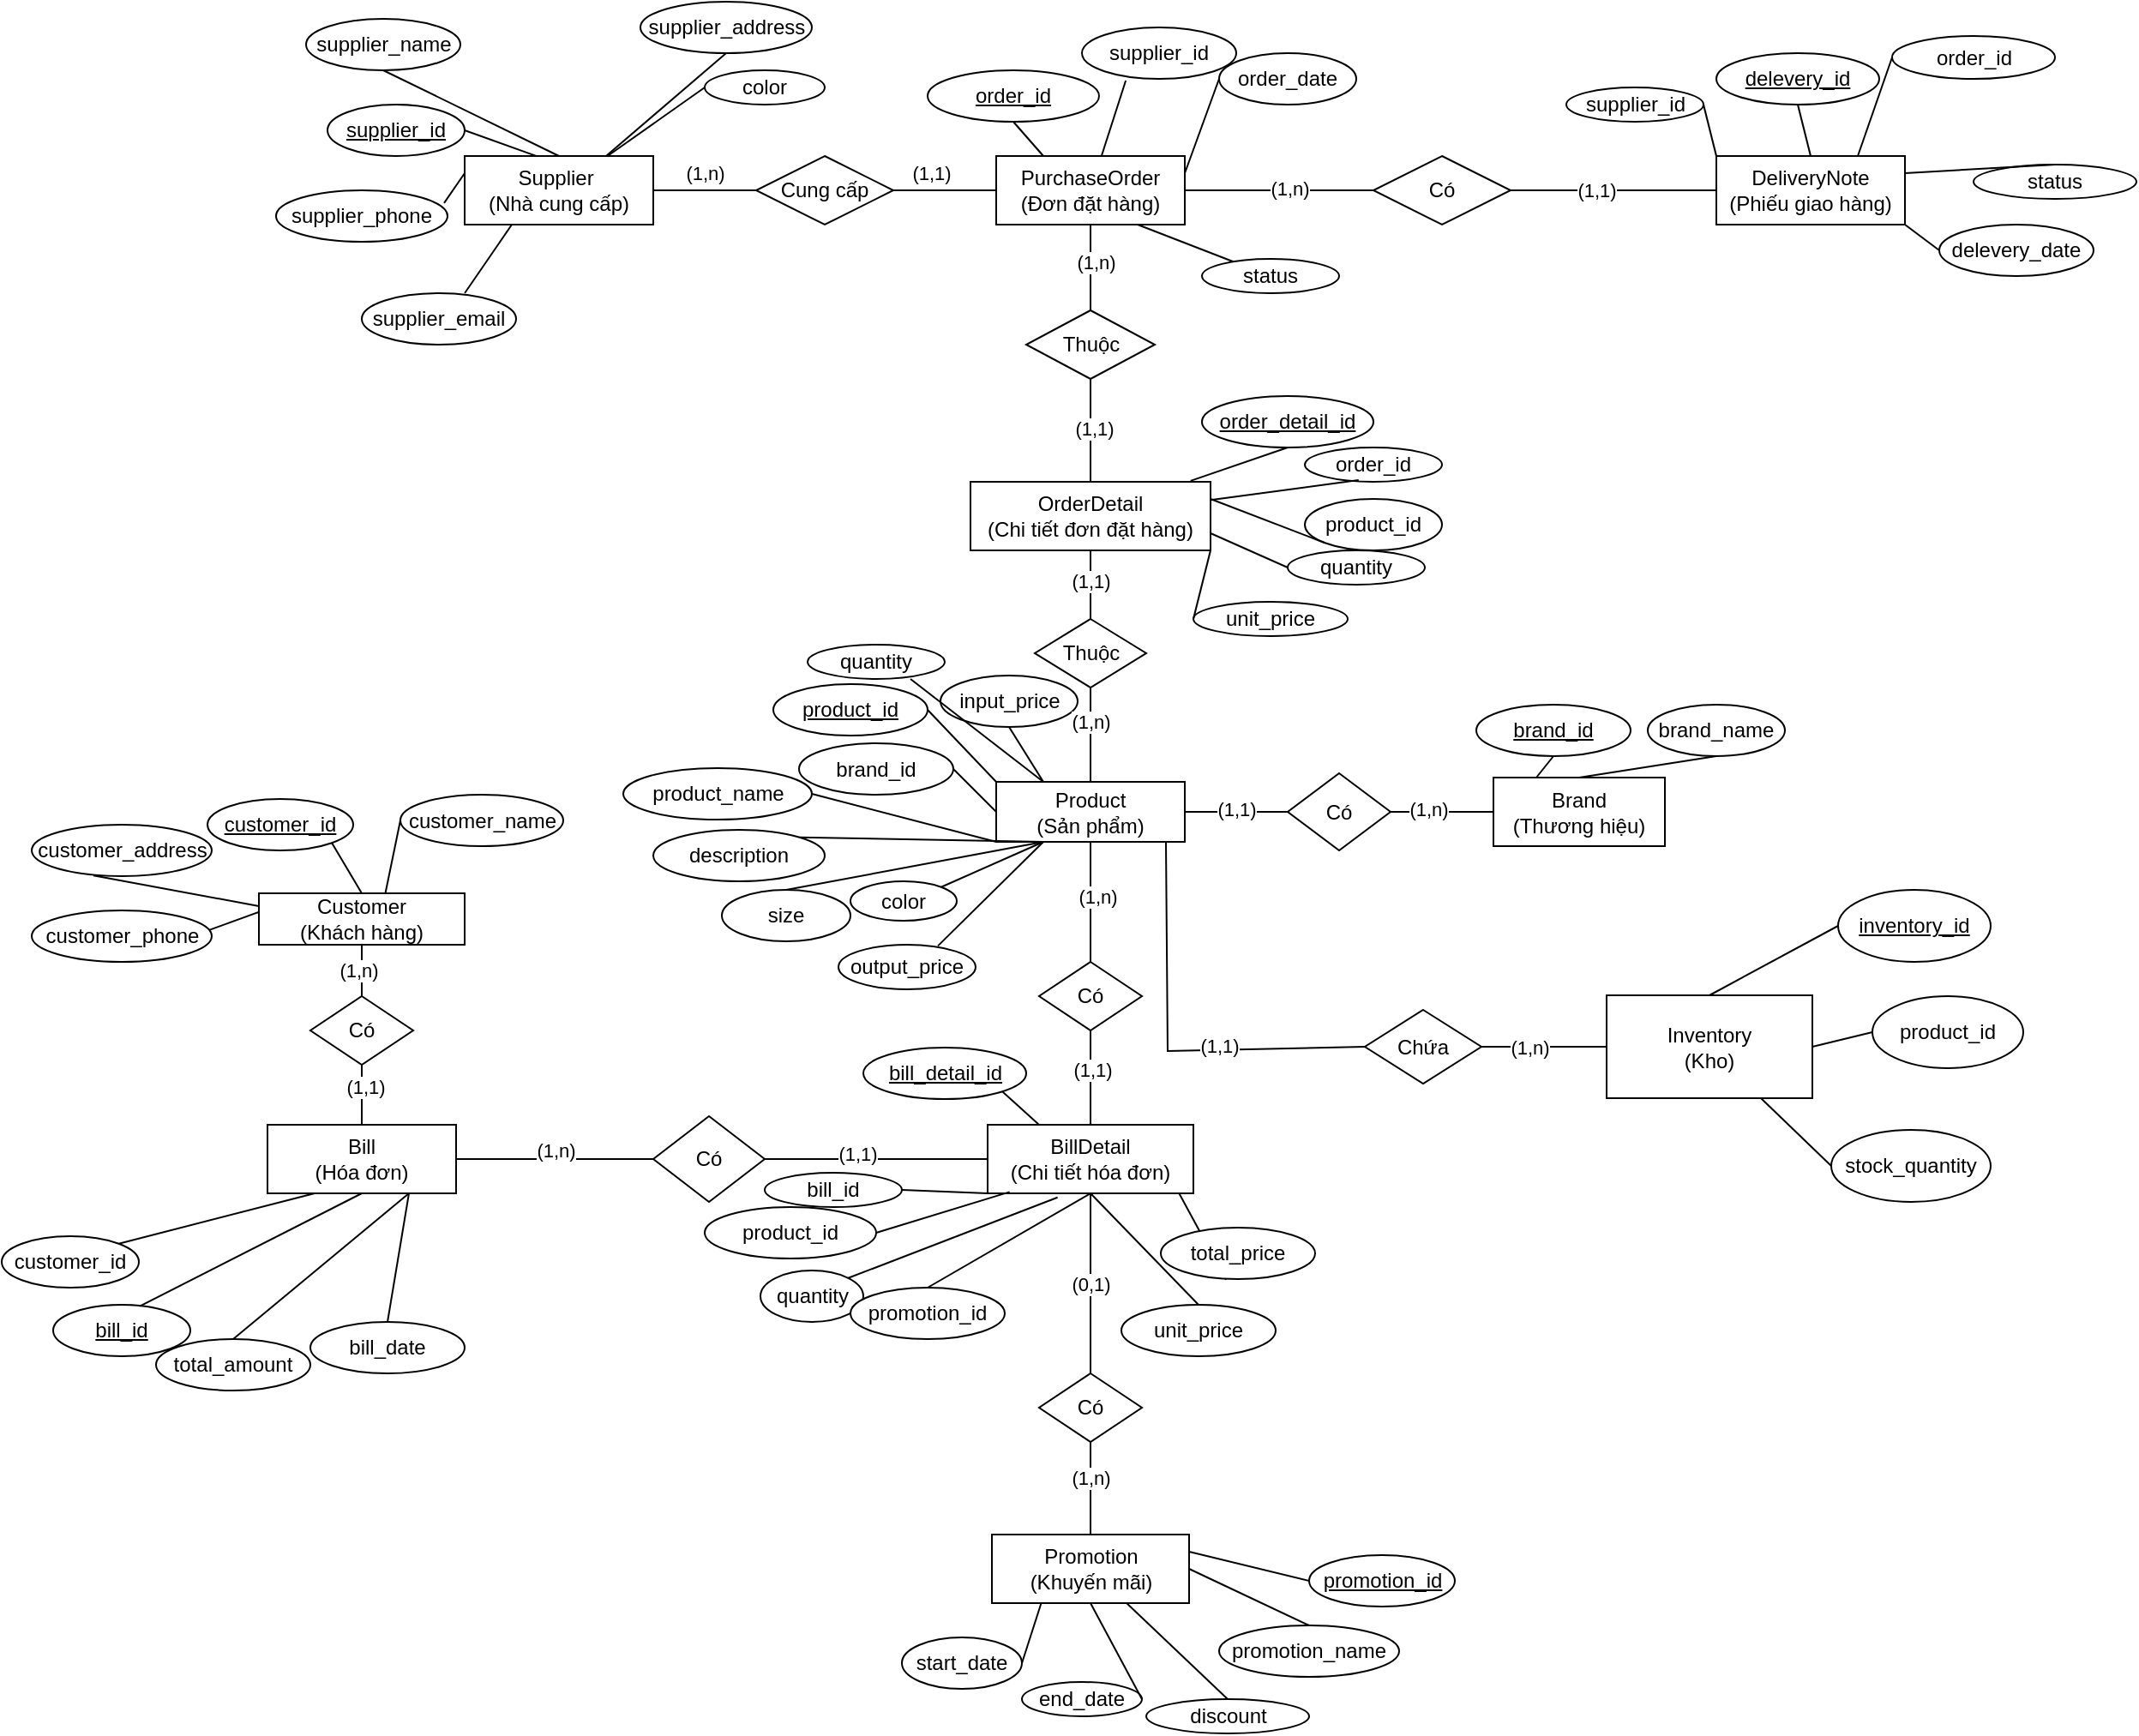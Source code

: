 <mxfile version="22.1.11" type="device">
  <diagram name="Trang-1" id="ZpgR856tK26xUgtNIysk">
    <mxGraphModel dx="-91" dy="1413" grid="0" gridSize="10" guides="1" tooltips="1" connect="1" arrows="1" fold="1" page="0" pageScale="1" pageWidth="3300" pageHeight="4681" math="0" shadow="0">
      <root>
        <mxCell id="0" />
        <mxCell id="1" parent="0" />
        <mxCell id="8zIh_uZjIX3sih27jP3o-1" value="Supplier&amp;nbsp;&lt;br&gt;(Nhà cung cấp)" style="rounded=0;whiteSpace=wrap;html=1;" parent="1" vertex="1">
          <mxGeometry x="2550" y="70" width="110" height="40" as="geometry" />
        </mxCell>
        <mxCell id="8zIh_uZjIX3sih27jP3o-2" value="&lt;u&gt;supplier_id&lt;/u&gt;" style="ellipse;whiteSpace=wrap;html=1;" parent="1" vertex="1">
          <mxGeometry x="2470" y="40" width="80" height="30" as="geometry" />
        </mxCell>
        <mxCell id="8zIh_uZjIX3sih27jP3o-3" value="&lt;u&gt;order_detail_id&lt;/u&gt;" style="ellipse;whiteSpace=wrap;html=1;" parent="1" vertex="1">
          <mxGeometry x="2980" y="210" width="100" height="30" as="geometry" />
        </mxCell>
        <mxCell id="8zIh_uZjIX3sih27jP3o-4" value="supplier_email" style="ellipse;whiteSpace=wrap;html=1;" parent="1" vertex="1">
          <mxGeometry x="2490" y="150" width="90" height="30" as="geometry" />
        </mxCell>
        <mxCell id="8zIh_uZjIX3sih27jP3o-5" value="supplier_phone" style="ellipse;whiteSpace=wrap;html=1;" parent="1" vertex="1">
          <mxGeometry x="2440" y="90" width="100" height="30" as="geometry" />
        </mxCell>
        <mxCell id="8zIh_uZjIX3sih27jP3o-6" value="supplier_address" style="ellipse;whiteSpace=wrap;html=1;" parent="1" vertex="1">
          <mxGeometry x="2652.5" y="-20" width="100" height="30" as="geometry" />
        </mxCell>
        <mxCell id="8zIh_uZjIX3sih27jP3o-7" value="supplier_name" style="ellipse;whiteSpace=wrap;html=1;" parent="1" vertex="1">
          <mxGeometry x="2457.5" y="-10" width="90" height="30" as="geometry" />
        </mxCell>
        <mxCell id="8zIh_uZjIX3sih27jP3o-8" value="" style="endArrow=none;html=1;rounded=0;exitX=0.5;exitY=1;exitDx=0;exitDy=0;entryX=0.75;entryY=0;entryDx=0;entryDy=0;" parent="1" source="8zIh_uZjIX3sih27jP3o-6" target="8zIh_uZjIX3sih27jP3o-1" edge="1">
          <mxGeometry width="50" height="50" relative="1" as="geometry">
            <mxPoint x="2630" y="190" as="sourcePoint" />
            <mxPoint x="2680" y="140" as="targetPoint" />
          </mxGeometry>
        </mxCell>
        <mxCell id="8zIh_uZjIX3sih27jP3o-9" value="" style="endArrow=none;html=1;rounded=0;exitX=0.5;exitY=1;exitDx=0;exitDy=0;entryX=0.5;entryY=0;entryDx=0;entryDy=0;" parent="1" source="8zIh_uZjIX3sih27jP3o-7" target="8zIh_uZjIX3sih27jP3o-1" edge="1">
          <mxGeometry width="50" height="50" relative="1" as="geometry">
            <mxPoint x="2730" y="80" as="sourcePoint" />
            <mxPoint x="2643" y="80" as="targetPoint" />
          </mxGeometry>
        </mxCell>
        <mxCell id="8zIh_uZjIX3sih27jP3o-10" value="" style="endArrow=none;html=1;rounded=0;exitX=0.98;exitY=0.247;exitDx=0;exitDy=0;entryX=0;entryY=0.25;entryDx=0;entryDy=0;exitPerimeter=0;" parent="1" source="8zIh_uZjIX3sih27jP3o-5" target="8zIh_uZjIX3sih27jP3o-1" edge="1">
          <mxGeometry width="50" height="50" relative="1" as="geometry">
            <mxPoint x="2620" y="40" as="sourcePoint" />
            <mxPoint x="2615" y="80" as="targetPoint" />
          </mxGeometry>
        </mxCell>
        <mxCell id="8zIh_uZjIX3sih27jP3o-11" value="" style="endArrow=none;html=1;rounded=0;exitX=0.667;exitY=0;exitDx=0;exitDy=0;entryX=0.25;entryY=1;entryDx=0;entryDy=0;exitPerimeter=0;" parent="1" source="8zIh_uZjIX3sih27jP3o-4" target="8zIh_uZjIX3sih27jP3o-1" edge="1">
          <mxGeometry width="50" height="50" relative="1" as="geometry">
            <mxPoint x="2630" y="50" as="sourcePoint" />
            <mxPoint x="2625" y="90" as="targetPoint" />
          </mxGeometry>
        </mxCell>
        <mxCell id="8zIh_uZjIX3sih27jP3o-12" value="" style="endArrow=none;html=1;rounded=0;exitX=1;exitY=0.5;exitDx=0;exitDy=0;entryX=0.385;entryY=0.005;entryDx=0;entryDy=0;entryPerimeter=0;" parent="1" source="8zIh_uZjIX3sih27jP3o-2" target="8zIh_uZjIX3sih27jP3o-1" edge="1">
          <mxGeometry width="50" height="50" relative="1" as="geometry">
            <mxPoint x="2640" y="60" as="sourcePoint" />
            <mxPoint x="2635" y="100" as="targetPoint" />
          </mxGeometry>
        </mxCell>
        <mxCell id="8zIh_uZjIX3sih27jP3o-13" value="PurchaseOrder&lt;br&gt;(Đơn đặt hàng)" style="rounded=0;whiteSpace=wrap;html=1;" parent="1" vertex="1">
          <mxGeometry x="2860" y="70" width="110" height="40" as="geometry" />
        </mxCell>
        <mxCell id="8zIh_uZjIX3sih27jP3o-14" value="&lt;u&gt;order_id&lt;/u&gt;" style="ellipse;whiteSpace=wrap;html=1;" parent="1" vertex="1">
          <mxGeometry x="2820" y="20" width="100" height="30" as="geometry" />
        </mxCell>
        <mxCell id="8zIh_uZjIX3sih27jP3o-15" value="status" style="ellipse;whiteSpace=wrap;html=1;" parent="1" vertex="1">
          <mxGeometry x="2980" y="130" width="80" height="20" as="geometry" />
        </mxCell>
        <mxCell id="8zIh_uZjIX3sih27jP3o-16" value="order_date" style="ellipse;whiteSpace=wrap;html=1;" parent="1" vertex="1">
          <mxGeometry x="2990" y="10" width="80" height="30" as="geometry" />
        </mxCell>
        <mxCell id="8zIh_uZjIX3sih27jP3o-17" value="supplier_id" style="ellipse;whiteSpace=wrap;html=1;" parent="1" vertex="1">
          <mxGeometry x="2910" y="-5" width="90" height="30" as="geometry" />
        </mxCell>
        <mxCell id="8zIh_uZjIX3sih27jP3o-19" value="" style="endArrow=none;html=1;rounded=0;exitX=0.75;exitY=1;exitDx=0;exitDy=0;" parent="1" source="8zIh_uZjIX3sih27jP3o-13" target="8zIh_uZjIX3sih27jP3o-15" edge="1">
          <mxGeometry width="50" height="50" relative="1" as="geometry">
            <mxPoint x="2680" y="170" as="sourcePoint" />
            <mxPoint x="2730" y="120" as="targetPoint" />
          </mxGeometry>
        </mxCell>
        <mxCell id="8zIh_uZjIX3sih27jP3o-20" value="" style="endArrow=none;html=1;rounded=0;entryX=0;entryY=0.5;entryDx=0;entryDy=0;exitX=1;exitY=0.25;exitDx=0;exitDy=0;" parent="1" source="8zIh_uZjIX3sih27jP3o-13" target="8zIh_uZjIX3sih27jP3o-16" edge="1">
          <mxGeometry width="50" height="50" relative="1" as="geometry">
            <mxPoint x="2680" y="170" as="sourcePoint" />
            <mxPoint x="2730" y="120" as="targetPoint" />
          </mxGeometry>
        </mxCell>
        <mxCell id="8zIh_uZjIX3sih27jP3o-21" value="" style="endArrow=none;html=1;rounded=0;entryX=0.284;entryY=1.033;entryDx=0;entryDy=0;entryPerimeter=0;" parent="1" source="8zIh_uZjIX3sih27jP3o-13" target="8zIh_uZjIX3sih27jP3o-17" edge="1">
          <mxGeometry width="50" height="50" relative="1" as="geometry">
            <mxPoint x="2680" y="170" as="sourcePoint" />
            <mxPoint x="2730" y="120" as="targetPoint" />
          </mxGeometry>
        </mxCell>
        <mxCell id="8zIh_uZjIX3sih27jP3o-22" value="" style="endArrow=none;html=1;rounded=0;entryX=0.5;entryY=1;entryDx=0;entryDy=0;exitX=0.25;exitY=0;exitDx=0;exitDy=0;" parent="1" source="8zIh_uZjIX3sih27jP3o-13" target="8zIh_uZjIX3sih27jP3o-14" edge="1">
          <mxGeometry width="50" height="50" relative="1" as="geometry">
            <mxPoint x="2680" y="170" as="sourcePoint" />
            <mxPoint x="2730" y="120" as="targetPoint" />
          </mxGeometry>
        </mxCell>
        <mxCell id="8zIh_uZjIX3sih27jP3o-23" value="OrderDetail&lt;br&gt;(Chi tiết đơn đặt hàng)" style="rounded=0;whiteSpace=wrap;html=1;" parent="1" vertex="1">
          <mxGeometry x="2845" y="260" width="140" height="40" as="geometry" />
        </mxCell>
        <mxCell id="8zIh_uZjIX3sih27jP3o-24" value="unit_price" style="ellipse;whiteSpace=wrap;html=1;" parent="1" vertex="1">
          <mxGeometry x="2975" y="330" width="90" height="20" as="geometry" />
        </mxCell>
        <mxCell id="8zIh_uZjIX3sih27jP3o-25" value="quantity" style="ellipse;whiteSpace=wrap;html=1;" parent="1" vertex="1">
          <mxGeometry x="3030" y="300" width="80" height="20" as="geometry" />
        </mxCell>
        <mxCell id="8zIh_uZjIX3sih27jP3o-26" value="product_id" style="ellipse;whiteSpace=wrap;html=1;" parent="1" vertex="1">
          <mxGeometry x="3040" y="270" width="80" height="30" as="geometry" />
        </mxCell>
        <mxCell id="8zIh_uZjIX3sih27jP3o-27" value="order_id" style="ellipse;whiteSpace=wrap;html=1;" parent="1" vertex="1">
          <mxGeometry x="3040" y="240" width="80" height="20" as="geometry" />
        </mxCell>
        <mxCell id="8zIh_uZjIX3sih27jP3o-28" value="" style="endArrow=none;html=1;rounded=0;entryX=0.5;entryY=1;entryDx=0;entryDy=0;exitX=0.917;exitY=-0.014;exitDx=0;exitDy=0;exitPerimeter=0;" parent="1" source="8zIh_uZjIX3sih27jP3o-23" target="8zIh_uZjIX3sih27jP3o-3" edge="1">
          <mxGeometry width="50" height="50" relative="1" as="geometry">
            <mxPoint x="2850" y="390" as="sourcePoint" />
            <mxPoint x="2900" y="340" as="targetPoint" />
          </mxGeometry>
        </mxCell>
        <mxCell id="8zIh_uZjIX3sih27jP3o-29" value="" style="endArrow=none;html=1;rounded=0;entryX=0.392;entryY=0.95;entryDx=0;entryDy=0;entryPerimeter=0;" parent="1" source="8zIh_uZjIX3sih27jP3o-23" target="8zIh_uZjIX3sih27jP3o-27" edge="1">
          <mxGeometry width="50" height="50" relative="1" as="geometry">
            <mxPoint x="2860" y="380" as="sourcePoint" />
            <mxPoint x="2910" y="330" as="targetPoint" />
          </mxGeometry>
        </mxCell>
        <mxCell id="8zIh_uZjIX3sih27jP3o-30" value="" style="endArrow=none;html=1;rounded=0;entryX=0;entryY=1;entryDx=0;entryDy=0;exitX=1;exitY=0.25;exitDx=0;exitDy=0;" parent="1" source="8zIh_uZjIX3sih27jP3o-23" target="8zIh_uZjIX3sih27jP3o-26" edge="1">
          <mxGeometry width="50" height="50" relative="1" as="geometry">
            <mxPoint x="2980" y="350" as="sourcePoint" />
            <mxPoint x="3030" y="300" as="targetPoint" />
          </mxGeometry>
        </mxCell>
        <mxCell id="8zIh_uZjIX3sih27jP3o-31" value="" style="endArrow=none;html=1;rounded=0;entryX=0;entryY=0.5;entryDx=0;entryDy=0;exitX=1;exitY=0.75;exitDx=0;exitDy=0;" parent="1" source="8zIh_uZjIX3sih27jP3o-23" target="8zIh_uZjIX3sih27jP3o-25" edge="1">
          <mxGeometry width="50" height="50" relative="1" as="geometry">
            <mxPoint x="2950" y="370" as="sourcePoint" />
            <mxPoint x="3000" y="320" as="targetPoint" />
          </mxGeometry>
        </mxCell>
        <mxCell id="8zIh_uZjIX3sih27jP3o-32" value="" style="endArrow=none;html=1;rounded=0;entryX=0;entryY=0.5;entryDx=0;entryDy=0;exitX=1;exitY=1;exitDx=0;exitDy=0;" parent="1" source="8zIh_uZjIX3sih27jP3o-23" target="8zIh_uZjIX3sih27jP3o-24" edge="1">
          <mxGeometry width="50" height="50" relative="1" as="geometry">
            <mxPoint x="3020" y="360" as="sourcePoint" />
            <mxPoint x="3070" y="310" as="targetPoint" />
          </mxGeometry>
        </mxCell>
        <mxCell id="8zIh_uZjIX3sih27jP3o-33" value="Product&lt;br&gt;(Sản phẩm)" style="rounded=0;whiteSpace=wrap;html=1;" parent="1" vertex="1">
          <mxGeometry x="2860" y="435" width="110" height="35" as="geometry" />
        </mxCell>
        <mxCell id="8zIh_uZjIX3sih27jP3o-35" value="color" style="ellipse;whiteSpace=wrap;html=1;" parent="1" vertex="1">
          <mxGeometry x="2690" y="20" width="70" height="20" as="geometry" />
        </mxCell>
        <mxCell id="8zIh_uZjIX3sih27jP3o-36" value="size" style="ellipse;whiteSpace=wrap;html=1;" parent="1" vertex="1">
          <mxGeometry x="2700" y="498" width="75" height="30" as="geometry" />
        </mxCell>
        <mxCell id="8zIh_uZjIX3sih27jP3o-37" value="input_price" style="ellipse;whiteSpace=wrap;html=1;" parent="1" vertex="1">
          <mxGeometry x="2827.5" y="373" width="80" height="30" as="geometry" />
        </mxCell>
        <mxCell id="8zIh_uZjIX3sih27jP3o-38" value="description" style="ellipse;whiteSpace=wrap;html=1;" parent="1" vertex="1">
          <mxGeometry x="2660" y="463" width="100" height="30" as="geometry" />
        </mxCell>
        <mxCell id="8zIh_uZjIX3sih27jP3o-39" value="product_name" style="ellipse;whiteSpace=wrap;html=1;" parent="1" vertex="1">
          <mxGeometry x="2642.5" y="427" width="110" height="30" as="geometry" />
        </mxCell>
        <mxCell id="8zIh_uZjIX3sih27jP3o-40" value="brand_id" style="ellipse;whiteSpace=wrap;html=1;" parent="1" vertex="1">
          <mxGeometry x="2745" y="412.5" width="90" height="30" as="geometry" />
        </mxCell>
        <mxCell id="8zIh_uZjIX3sih27jP3o-41" value="&lt;u&gt;product_id&lt;/u&gt;" style="ellipse;whiteSpace=wrap;html=1;" parent="1" vertex="1">
          <mxGeometry x="2730" y="378" width="90" height="30" as="geometry" />
        </mxCell>
        <mxCell id="8zIh_uZjIX3sih27jP3o-42" value="quantity" style="ellipse;whiteSpace=wrap;html=1;" parent="1" vertex="1">
          <mxGeometry x="2750" y="355" width="80" height="20" as="geometry" />
        </mxCell>
        <mxCell id="8zIh_uZjIX3sih27jP3o-43" value="" style="endArrow=none;html=1;rounded=0;entryX=1;entryY=0.5;entryDx=0;entryDy=0;exitX=0;exitY=0;exitDx=0;exitDy=0;" parent="1" source="8zIh_uZjIX3sih27jP3o-33" target="8zIh_uZjIX3sih27jP3o-41" edge="1">
          <mxGeometry width="50" height="50" relative="1" as="geometry">
            <mxPoint x="2770" y="550" as="sourcePoint" />
            <mxPoint x="2820" y="500" as="targetPoint" />
          </mxGeometry>
        </mxCell>
        <mxCell id="8zIh_uZjIX3sih27jP3o-44" value="" style="endArrow=none;html=1;rounded=0;entryX=1;entryY=0.5;entryDx=0;entryDy=0;exitX=0;exitY=0.5;exitDx=0;exitDy=0;" parent="1" source="8zIh_uZjIX3sih27jP3o-33" target="8zIh_uZjIX3sih27jP3o-40" edge="1">
          <mxGeometry width="50" height="50" relative="1" as="geometry">
            <mxPoint x="3000" y="490" as="sourcePoint" />
            <mxPoint x="3050" y="440" as="targetPoint" />
          </mxGeometry>
        </mxCell>
        <mxCell id="8zIh_uZjIX3sih27jP3o-45" value="" style="endArrow=none;html=1;rounded=0;exitX=1;exitY=0.5;exitDx=0;exitDy=0;entryX=0;entryY=1;entryDx=0;entryDy=0;" parent="1" source="8zIh_uZjIX3sih27jP3o-39" target="8zIh_uZjIX3sih27jP3o-33" edge="1">
          <mxGeometry width="50" height="50" relative="1" as="geometry">
            <mxPoint x="3010" y="500" as="sourcePoint" />
            <mxPoint x="3060" y="450" as="targetPoint" />
          </mxGeometry>
        </mxCell>
        <mxCell id="8zIh_uZjIX3sih27jP3o-46" value="" style="endArrow=none;html=1;rounded=0;exitX=1;exitY=0;exitDx=0;exitDy=0;entryX=0.25;entryY=1;entryDx=0;entryDy=0;" parent="1" source="8zIh_uZjIX3sih27jP3o-38" target="8zIh_uZjIX3sih27jP3o-33" edge="1">
          <mxGeometry width="50" height="50" relative="1" as="geometry">
            <mxPoint x="3020" y="510" as="sourcePoint" />
            <mxPoint x="3070" y="460" as="targetPoint" />
          </mxGeometry>
        </mxCell>
        <mxCell id="8zIh_uZjIX3sih27jP3o-47" value="" style="endArrow=none;html=1;rounded=0;exitX=0.5;exitY=1;exitDx=0;exitDy=0;entryX=0.25;entryY=0;entryDx=0;entryDy=0;" parent="1" source="8zIh_uZjIX3sih27jP3o-37" target="8zIh_uZjIX3sih27jP3o-33" edge="1">
          <mxGeometry width="50" height="50" relative="1" as="geometry">
            <mxPoint x="3030" y="520" as="sourcePoint" />
            <mxPoint x="3080" y="470" as="targetPoint" />
          </mxGeometry>
        </mxCell>
        <mxCell id="8zIh_uZjIX3sih27jP3o-48" value="" style="endArrow=none;html=1;rounded=0;exitX=0.75;exitY=1;exitDx=0;exitDy=0;entryX=0.25;entryY=0;entryDx=0;entryDy=0;exitPerimeter=0;" parent="1" source="8zIh_uZjIX3sih27jP3o-42" target="8zIh_uZjIX3sih27jP3o-33" edge="1">
          <mxGeometry width="50" height="50" relative="1" as="geometry">
            <mxPoint x="3040" y="530" as="sourcePoint" />
            <mxPoint x="3090" y="480" as="targetPoint" />
          </mxGeometry>
        </mxCell>
        <mxCell id="8zIh_uZjIX3sih27jP3o-49" value="" style="endArrow=none;html=1;rounded=0;exitX=0.5;exitY=1;exitDx=0;exitDy=0;entryX=0.5;entryY=0;entryDx=0;entryDy=0;" parent="1" source="8zIh_uZjIX3sih27jP3o-53" target="8zIh_uZjIX3sih27jP3o-50" edge="1">
          <mxGeometry width="50" height="50" relative="1" as="geometry">
            <mxPoint x="3350" y="430" as="sourcePoint" />
            <mxPoint x="3400" y="380" as="targetPoint" />
          </mxGeometry>
        </mxCell>
        <mxCell id="8zIh_uZjIX3sih27jP3o-50" value="Brand&lt;br&gt;(Thương hiệu)" style="rounded=0;whiteSpace=wrap;html=1;" parent="1" vertex="1">
          <mxGeometry x="3150" y="432.5" width="100" height="40" as="geometry" />
        </mxCell>
        <mxCell id="8zIh_uZjIX3sih27jP3o-51" value="&lt;u&gt;brand_id&lt;/u&gt;" style="ellipse;whiteSpace=wrap;html=1;" parent="1" vertex="1">
          <mxGeometry x="3140" y="390" width="90" height="30" as="geometry" />
        </mxCell>
        <mxCell id="8zIh_uZjIX3sih27jP3o-52" value="" style="endArrow=none;html=1;rounded=0;exitX=0.5;exitY=1;exitDx=0;exitDy=0;entryX=0.25;entryY=0;entryDx=0;entryDy=0;" parent="1" source="8zIh_uZjIX3sih27jP3o-51" target="8zIh_uZjIX3sih27jP3o-50" edge="1">
          <mxGeometry width="50" height="50" relative="1" as="geometry">
            <mxPoint x="3360" y="440" as="sourcePoint" />
            <mxPoint x="3410" y="390" as="targetPoint" />
          </mxGeometry>
        </mxCell>
        <mxCell id="8zIh_uZjIX3sih27jP3o-53" value="brand_name" style="ellipse;whiteSpace=wrap;html=1;" parent="1" vertex="1">
          <mxGeometry x="3240" y="390" width="80" height="30" as="geometry" />
        </mxCell>
        <mxCell id="8zIh_uZjIX3sih27jP3o-54" value="Promotion&lt;br&gt;(Khuyến mãi)" style="rounded=0;whiteSpace=wrap;html=1;" parent="1" vertex="1">
          <mxGeometry x="2857.5" y="874" width="115" height="40" as="geometry" />
        </mxCell>
        <mxCell id="8zIh_uZjIX3sih27jP3o-55" value="&lt;u&gt;promotion_id&lt;/u&gt;" style="ellipse;whiteSpace=wrap;html=1;" parent="1" vertex="1">
          <mxGeometry x="3042.5" y="886" width="85" height="30" as="geometry" />
        </mxCell>
        <mxCell id="8zIh_uZjIX3sih27jP3o-56" value="promotion_name" style="ellipse;whiteSpace=wrap;html=1;" parent="1" vertex="1">
          <mxGeometry x="2990" y="927" width="105" height="30" as="geometry" />
        </mxCell>
        <mxCell id="8zIh_uZjIX3sih27jP3o-57" value="start_date" style="ellipse;whiteSpace=wrap;html=1;" parent="1" vertex="1">
          <mxGeometry x="2805" y="934" width="70" height="30" as="geometry" />
        </mxCell>
        <mxCell id="8zIh_uZjIX3sih27jP3o-58" value="end_date" style="ellipse;whiteSpace=wrap;html=1;" parent="1" vertex="1">
          <mxGeometry x="2875" y="960" width="70" height="20" as="geometry" />
        </mxCell>
        <mxCell id="8zIh_uZjIX3sih27jP3o-59" value="discount" style="ellipse;whiteSpace=wrap;html=1;" parent="1" vertex="1">
          <mxGeometry x="2947.5" y="970" width="95" height="20" as="geometry" />
        </mxCell>
        <mxCell id="8zIh_uZjIX3sih27jP3o-60" value="" style="endArrow=none;html=1;rounded=0;entryX=0.5;entryY=0;entryDx=0;entryDy=0;exitX=1;exitY=0.5;exitDx=0;exitDy=0;" parent="1" source="8zIh_uZjIX3sih27jP3o-54" target="8zIh_uZjIX3sih27jP3o-56" edge="1">
          <mxGeometry width="50" height="50" relative="1" as="geometry">
            <mxPoint x="3087" y="944" as="sourcePoint" />
            <mxPoint x="3137" y="894" as="targetPoint" />
          </mxGeometry>
        </mxCell>
        <mxCell id="8zIh_uZjIX3sih27jP3o-61" value="" style="endArrow=none;html=1;rounded=0;exitX=0;exitY=0.5;exitDx=0;exitDy=0;entryX=1;entryY=0.25;entryDx=0;entryDy=0;" parent="1" source="8zIh_uZjIX3sih27jP3o-55" target="8zIh_uZjIX3sih27jP3o-54" edge="1">
          <mxGeometry width="50" height="50" relative="1" as="geometry">
            <mxPoint x="3057" y="1024" as="sourcePoint" />
            <mxPoint x="3107" y="974" as="targetPoint" />
          </mxGeometry>
        </mxCell>
        <mxCell id="8zIh_uZjIX3sih27jP3o-62" value="" style="endArrow=none;html=1;rounded=0;exitX=1;exitY=0.5;exitDx=0;exitDy=0;entryX=0.25;entryY=1;entryDx=0;entryDy=0;" parent="1" source="8zIh_uZjIX3sih27jP3o-57" target="8zIh_uZjIX3sih27jP3o-54" edge="1">
          <mxGeometry width="50" height="50" relative="1" as="geometry">
            <mxPoint x="2974" y="890" as="sourcePoint" />
            <mxPoint x="3037" y="944" as="targetPoint" />
          </mxGeometry>
        </mxCell>
        <mxCell id="8zIh_uZjIX3sih27jP3o-63" value="" style="endArrow=none;html=1;rounded=0;exitX=1;exitY=0.5;exitDx=0;exitDy=0;entryX=0.5;entryY=1;entryDx=0;entryDy=0;" parent="1" source="8zIh_uZjIX3sih27jP3o-58" target="8zIh_uZjIX3sih27jP3o-54" edge="1">
          <mxGeometry width="50" height="50" relative="1" as="geometry">
            <mxPoint x="2984" y="900" as="sourcePoint" />
            <mxPoint x="3057" y="944" as="targetPoint" />
          </mxGeometry>
        </mxCell>
        <mxCell id="8zIh_uZjIX3sih27jP3o-64" value="" style="endArrow=none;html=1;rounded=0;exitX=0.5;exitY=0;exitDx=0;exitDy=0;" parent="1" source="8zIh_uZjIX3sih27jP3o-59" target="8zIh_uZjIX3sih27jP3o-54" edge="1">
          <mxGeometry width="50" height="50" relative="1" as="geometry">
            <mxPoint x="2994" y="910" as="sourcePoint" />
            <mxPoint x="3041" y="934" as="targetPoint" />
          </mxGeometry>
        </mxCell>
        <mxCell id="8zIh_uZjIX3sih27jP3o-65" value="Bill&lt;br&gt;(Hóa đơn)" style="rounded=0;whiteSpace=wrap;html=1;" parent="1" vertex="1">
          <mxGeometry x="2435" y="635" width="110" height="40" as="geometry" />
        </mxCell>
        <mxCell id="8zIh_uZjIX3sih27jP3o-66" value="total_amount" style="ellipse;whiteSpace=wrap;html=1;" parent="1" vertex="1">
          <mxGeometry x="2370" y="760" width="90" height="30" as="geometry" />
        </mxCell>
        <mxCell id="8zIh_uZjIX3sih27jP3o-67" value="bill_date" style="ellipse;whiteSpace=wrap;html=1;" parent="1" vertex="1">
          <mxGeometry x="2460" y="750" width="90" height="30" as="geometry" />
        </mxCell>
        <mxCell id="8zIh_uZjIX3sih27jP3o-69" value="customer_id" style="ellipse;whiteSpace=wrap;html=1;" parent="1" vertex="1">
          <mxGeometry x="2280" y="700" width="80" height="30" as="geometry" />
        </mxCell>
        <mxCell id="8zIh_uZjIX3sih27jP3o-70" value="&lt;u&gt;bill_id&lt;/u&gt;" style="ellipse;whiteSpace=wrap;html=1;" parent="1" vertex="1">
          <mxGeometry x="2310" y="740" width="80" height="30" as="geometry" />
        </mxCell>
        <mxCell id="8zIh_uZjIX3sih27jP3o-71" value="" style="endArrow=none;html=1;rounded=0;entryX=0.632;entryY=0.027;entryDx=0;entryDy=0;exitX=0.5;exitY=1;exitDx=0;exitDy=0;entryPerimeter=0;" parent="1" source="8zIh_uZjIX3sih27jP3o-65" target="8zIh_uZjIX3sih27jP3o-70" edge="1">
          <mxGeometry width="50" height="50" relative="1" as="geometry">
            <mxPoint x="2020" y="580" as="sourcePoint" />
            <mxPoint x="2070" y="530" as="targetPoint" />
          </mxGeometry>
        </mxCell>
        <mxCell id="8zIh_uZjIX3sih27jP3o-72" value="" style="endArrow=none;html=1;rounded=0;entryX=1;entryY=0;entryDx=0;entryDy=0;exitX=0.25;exitY=1;exitDx=0;exitDy=0;" parent="1" source="8zIh_uZjIX3sih27jP3o-65" target="8zIh_uZjIX3sih27jP3o-69" edge="1">
          <mxGeometry width="50" height="50" relative="1" as="geometry">
            <mxPoint x="2030" y="590" as="sourcePoint" />
            <mxPoint x="2080" y="540" as="targetPoint" />
          </mxGeometry>
        </mxCell>
        <mxCell id="8zIh_uZjIX3sih27jP3o-74" value="" style="endArrow=none;html=1;rounded=0;entryX=0.422;entryY=1.013;entryDx=0;entryDy=0;entryPerimeter=0;exitX=0.75;exitY=0;exitDx=0;exitDy=0;" parent="1" source="8zIh_uZjIX3sih27jP3o-77" target="8zIh_uZjIX3sih27jP3o-83" edge="1">
          <mxGeometry width="50" height="50" relative="1" as="geometry">
            <mxPoint x="2920" y="800" as="sourcePoint" />
            <mxPoint x="2970" y="750" as="targetPoint" />
          </mxGeometry>
        </mxCell>
        <mxCell id="8zIh_uZjIX3sih27jP3o-75" value="" style="endArrow=none;html=1;rounded=0;entryX=0.5;entryY=0;entryDx=0;entryDy=0;exitX=0.75;exitY=1;exitDx=0;exitDy=0;" parent="1" source="8zIh_uZjIX3sih27jP3o-65" target="8zIh_uZjIX3sih27jP3o-66" edge="1">
          <mxGeometry width="50" height="50" relative="1" as="geometry">
            <mxPoint x="2060" y="620" as="sourcePoint" />
            <mxPoint x="2110" y="570" as="targetPoint" />
          </mxGeometry>
        </mxCell>
        <mxCell id="8zIh_uZjIX3sih27jP3o-76" value="" style="endArrow=none;html=1;rounded=0;entryX=0.5;entryY=0;entryDx=0;entryDy=0;exitX=0.75;exitY=1;exitDx=0;exitDy=0;" parent="1" source="8zIh_uZjIX3sih27jP3o-65" target="8zIh_uZjIX3sih27jP3o-67" edge="1">
          <mxGeometry width="50" height="50" relative="1" as="geometry">
            <mxPoint x="2070" y="630" as="sourcePoint" />
            <mxPoint x="2120" y="580" as="targetPoint" />
          </mxGeometry>
        </mxCell>
        <mxCell id="8zIh_uZjIX3sih27jP3o-77" value="BillDetail&lt;br&gt;(Chi tiết hóa đơn)" style="rounded=0;whiteSpace=wrap;html=1;" parent="1" vertex="1">
          <mxGeometry x="2855" y="635" width="120" height="40" as="geometry" />
        </mxCell>
        <mxCell id="8zIh_uZjIX3sih27jP3o-78" value="bill_id" style="ellipse;whiteSpace=wrap;html=1;" parent="1" vertex="1">
          <mxGeometry x="2725" y="663" width="80" height="20" as="geometry" />
        </mxCell>
        <mxCell id="8zIh_uZjIX3sih27jP3o-79" value="&lt;u&gt;bill_detail_id&lt;/u&gt;" style="ellipse;whiteSpace=wrap;html=1;" parent="1" vertex="1">
          <mxGeometry x="2782.5" y="590" width="95" height="30" as="geometry" />
        </mxCell>
        <mxCell id="8zIh_uZjIX3sih27jP3o-80" value="product_id" style="ellipse;whiteSpace=wrap;html=1;" parent="1" vertex="1">
          <mxGeometry x="2690" y="683" width="100" height="30" as="geometry" />
        </mxCell>
        <mxCell id="8zIh_uZjIX3sih27jP3o-81" value="quantity" style="ellipse;whiteSpace=wrap;html=1;" parent="1" vertex="1">
          <mxGeometry x="2722.5" y="720" width="60" height="30" as="geometry" />
        </mxCell>
        <mxCell id="8zIh_uZjIX3sih27jP3o-82" value="unit_price" style="ellipse;whiteSpace=wrap;html=1;" parent="1" vertex="1">
          <mxGeometry x="2933" y="740" width="90" height="30" as="geometry" />
        </mxCell>
        <mxCell id="8zIh_uZjIX3sih27jP3o-83" value="total_price" style="ellipse;whiteSpace=wrap;html=1;" parent="1" vertex="1">
          <mxGeometry x="2956" y="695" width="90" height="30" as="geometry" />
        </mxCell>
        <mxCell id="8zIh_uZjIX3sih27jP3o-84" value="promotion_id" style="ellipse;whiteSpace=wrap;html=1;" parent="1" vertex="1">
          <mxGeometry x="2775" y="730" width="90" height="30" as="geometry" />
        </mxCell>
        <mxCell id="8zIh_uZjIX3sih27jP3o-85" value="" style="endArrow=none;html=1;rounded=0;entryX=0.5;entryY=1;entryDx=0;entryDy=0;exitX=0.5;exitY=0;exitDx=0;exitDy=0;" parent="1" source="8zIh_uZjIX3sih27jP3o-82" target="8zIh_uZjIX3sih27jP3o-77" edge="1">
          <mxGeometry width="50" height="50" relative="1" as="geometry">
            <mxPoint x="2812" y="939.0" as="sourcePoint" />
            <mxPoint x="2857" y="994.0" as="targetPoint" />
          </mxGeometry>
        </mxCell>
        <mxCell id="8zIh_uZjIX3sih27jP3o-86" value="" style="endArrow=none;html=1;rounded=0;exitX=0.25;exitY=0;exitDx=0;exitDy=0;entryX=1;entryY=1;entryDx=0;entryDy=0;" parent="1" source="8zIh_uZjIX3sih27jP3o-77" target="8zIh_uZjIX3sih27jP3o-79" edge="1">
          <mxGeometry width="50" height="50" relative="1" as="geometry">
            <mxPoint x="2940" y="820" as="sourcePoint" />
            <mxPoint x="2837" y="653" as="targetPoint" />
          </mxGeometry>
        </mxCell>
        <mxCell id="8zIh_uZjIX3sih27jP3o-87" value="" style="endArrow=none;html=1;rounded=0;entryX=1;entryY=0.5;entryDx=0;entryDy=0;exitX=0;exitY=1;exitDx=0;exitDy=0;" parent="1" source="8zIh_uZjIX3sih27jP3o-77" target="8zIh_uZjIX3sih27jP3o-78" edge="1">
          <mxGeometry width="50" height="50" relative="1" as="geometry">
            <mxPoint x="2950" y="830" as="sourcePoint" />
            <mxPoint x="3000" y="780" as="targetPoint" />
          </mxGeometry>
        </mxCell>
        <mxCell id="8zIh_uZjIX3sih27jP3o-88" value="" style="endArrow=none;html=1;rounded=0;entryX=1;entryY=0.5;entryDx=0;entryDy=0;exitX=0.107;exitY=0.98;exitDx=0;exitDy=0;exitPerimeter=0;" parent="1" source="8zIh_uZjIX3sih27jP3o-77" target="8zIh_uZjIX3sih27jP3o-80" edge="1">
          <mxGeometry width="50" height="50" relative="1" as="geometry">
            <mxPoint x="2960" y="840" as="sourcePoint" />
            <mxPoint x="3010" y="790" as="targetPoint" />
          </mxGeometry>
        </mxCell>
        <mxCell id="8zIh_uZjIX3sih27jP3o-89" value="" style="endArrow=none;html=1;rounded=0;exitX=1;exitY=0;exitDx=0;exitDy=0;entryX=0.34;entryY=1.06;entryDx=0;entryDy=0;entryPerimeter=0;" parent="1" source="8zIh_uZjIX3sih27jP3o-81" target="8zIh_uZjIX3sih27jP3o-77" edge="1">
          <mxGeometry width="50" height="50" relative="1" as="geometry">
            <mxPoint x="2970" y="850" as="sourcePoint" />
            <mxPoint x="3020" y="800" as="targetPoint" />
          </mxGeometry>
        </mxCell>
        <mxCell id="8zIh_uZjIX3sih27jP3o-90" value="" style="endArrow=none;html=1;rounded=0;exitX=0.5;exitY=0;exitDx=0;exitDy=0;entryX=0.5;entryY=1;entryDx=0;entryDy=0;" parent="1" source="8zIh_uZjIX3sih27jP3o-84" target="8zIh_uZjIX3sih27jP3o-77" edge="1">
          <mxGeometry width="50" height="50" relative="1" as="geometry">
            <mxPoint x="2980" y="860" as="sourcePoint" />
            <mxPoint x="3030" y="810" as="targetPoint" />
          </mxGeometry>
        </mxCell>
        <mxCell id="8zIh_uZjIX3sih27jP3o-91" value="" style="endArrow=none;html=1;rounded=0;entryX=0.5;entryY=1;entryDx=0;entryDy=0;exitX=0.25;exitY=0;exitDx=0;exitDy=0;" parent="1" source="8zIh_uZjIX3sih27jP3o-92" target="8zIh_uZjIX3sih27jP3o-94" edge="1">
          <mxGeometry width="50" height="50" relative="1" as="geometry">
            <mxPoint x="2200" y="780" as="sourcePoint" />
            <mxPoint x="2420" y="460" as="targetPoint" />
          </mxGeometry>
        </mxCell>
        <mxCell id="8zIh_uZjIX3sih27jP3o-92" value="Customer&lt;br&gt;(Khách hàng)" style="rounded=0;whiteSpace=wrap;html=1;" parent="1" vertex="1">
          <mxGeometry x="2430" y="500" width="120" height="30" as="geometry" />
        </mxCell>
        <mxCell id="8zIh_uZjIX3sih27jP3o-94" value="customer_phone" style="ellipse;whiteSpace=wrap;html=1;" parent="1" vertex="1">
          <mxGeometry x="2297.5" y="510" width="105" height="30" as="geometry" />
        </mxCell>
        <mxCell id="8zIh_uZjIX3sih27jP3o-95" value="customer_address" style="ellipse;whiteSpace=wrap;html=1;" parent="1" vertex="1">
          <mxGeometry x="2297.5" y="460" width="105" height="30" as="geometry" />
        </mxCell>
        <mxCell id="8zIh_uZjIX3sih27jP3o-96" value="customer_name" style="ellipse;whiteSpace=wrap;html=1;" parent="1" vertex="1">
          <mxGeometry x="2512.5" y="442.5" width="95" height="30" as="geometry" />
        </mxCell>
        <mxCell id="8zIh_uZjIX3sih27jP3o-97" value="&lt;u&gt;customer_id&lt;/u&gt;" style="ellipse;whiteSpace=wrap;html=1;" parent="1" vertex="1">
          <mxGeometry x="2400" y="445" width="85" height="30" as="geometry" />
        </mxCell>
        <mxCell id="8zIh_uZjIX3sih27jP3o-98" value="" style="endArrow=none;html=1;rounded=0;entryX=0.343;entryY=0.987;entryDx=0;entryDy=0;entryPerimeter=0;exitX=0;exitY=0.25;exitDx=0;exitDy=0;" parent="1" source="8zIh_uZjIX3sih27jP3o-92" target="8zIh_uZjIX3sih27jP3o-95" edge="1">
          <mxGeometry width="50" height="50" relative="1" as="geometry">
            <mxPoint x="2210" y="790" as="sourcePoint" />
            <mxPoint x="2260" y="740" as="targetPoint" />
          </mxGeometry>
        </mxCell>
        <mxCell id="8zIh_uZjIX3sih27jP3o-99" value="" style="endArrow=none;html=1;rounded=0;entryX=1;entryY=1;entryDx=0;entryDy=0;exitX=0.5;exitY=0;exitDx=0;exitDy=0;" parent="1" source="8zIh_uZjIX3sih27jP3o-92" target="8zIh_uZjIX3sih27jP3o-97" edge="1">
          <mxGeometry width="50" height="50" relative="1" as="geometry">
            <mxPoint x="2220" y="800" as="sourcePoint" />
            <mxPoint x="2270" y="750" as="targetPoint" />
          </mxGeometry>
        </mxCell>
        <mxCell id="8zIh_uZjIX3sih27jP3o-100" value="" style="endArrow=none;html=1;rounded=0;entryX=0;entryY=0.5;entryDx=0;entryDy=0;exitX=0.615;exitY=-0.009;exitDx=0;exitDy=0;exitPerimeter=0;" parent="1" source="8zIh_uZjIX3sih27jP3o-92" target="8zIh_uZjIX3sih27jP3o-96" edge="1">
          <mxGeometry width="50" height="50" relative="1" as="geometry">
            <mxPoint x="2230" y="810" as="sourcePoint" />
            <mxPoint x="2280" y="760" as="targetPoint" />
          </mxGeometry>
        </mxCell>
        <mxCell id="8zIh_uZjIX3sih27jP3o-101" value="DeliveryNote&lt;br&gt;(Phiếu giao hàng)" style="rounded=0;whiteSpace=wrap;html=1;" parent="1" vertex="1">
          <mxGeometry x="3280" y="70" width="110" height="40" as="geometry" />
        </mxCell>
        <mxCell id="8zIh_uZjIX3sih27jP3o-102" value="&lt;u&gt;delevery_id&lt;/u&gt;" style="ellipse;whiteSpace=wrap;html=1;" parent="1" vertex="1">
          <mxGeometry x="3280" y="10" width="95" height="30" as="geometry" />
        </mxCell>
        <mxCell id="8zIh_uZjIX3sih27jP3o-103" value="order_id" style="ellipse;whiteSpace=wrap;html=1;" parent="1" vertex="1">
          <mxGeometry x="3382.5" width="95" height="25" as="geometry" />
        </mxCell>
        <mxCell id="8zIh_uZjIX3sih27jP3o-104" value="supplier_id" style="ellipse;whiteSpace=wrap;html=1;" parent="1" vertex="1">
          <mxGeometry x="3192.5" y="30" width="80" height="20" as="geometry" />
        </mxCell>
        <mxCell id="8zIh_uZjIX3sih27jP3o-105" value="delevery_date" style="ellipse;whiteSpace=wrap;html=1;" parent="1" vertex="1">
          <mxGeometry x="3410" y="110" width="90" height="30" as="geometry" />
        </mxCell>
        <mxCell id="8zIh_uZjIX3sih27jP3o-107" value="status" style="ellipse;whiteSpace=wrap;html=1;" parent="1" vertex="1">
          <mxGeometry x="3430" y="75" width="95" height="20" as="geometry" />
        </mxCell>
        <mxCell id="8zIh_uZjIX3sih27jP3o-108" value="" style="endArrow=none;html=1;rounded=0;entryX=0.5;entryY=1;entryDx=0;entryDy=0;exitX=0.5;exitY=0;exitDx=0;exitDy=0;" parent="1" source="8zIh_uZjIX3sih27jP3o-101" target="8zIh_uZjIX3sih27jP3o-102" edge="1">
          <mxGeometry width="50" height="50" relative="1" as="geometry">
            <mxPoint x="3477.5" y="90" as="sourcePoint" />
            <mxPoint x="3527.5" y="40" as="targetPoint" />
          </mxGeometry>
        </mxCell>
        <mxCell id="8zIh_uZjIX3sih27jP3o-109" value="" style="endArrow=none;html=1;rounded=0;entryX=0;entryY=0.5;entryDx=0;entryDy=0;exitX=0.75;exitY=0;exitDx=0;exitDy=0;" parent="1" source="8zIh_uZjIX3sih27jP3o-101" target="8zIh_uZjIX3sih27jP3o-103" edge="1">
          <mxGeometry width="50" height="50" relative="1" as="geometry">
            <mxPoint x="3487.5" y="100" as="sourcePoint" />
            <mxPoint x="3537.5" y="50" as="targetPoint" />
          </mxGeometry>
        </mxCell>
        <mxCell id="8zIh_uZjIX3sih27jP3o-110" value="" style="endArrow=none;html=1;rounded=0;exitX=1;exitY=0.5;exitDx=0;exitDy=0;entryX=0;entryY=0;entryDx=0;entryDy=0;" parent="1" source="8zIh_uZjIX3sih27jP3o-104" target="8zIh_uZjIX3sih27jP3o-101" edge="1">
          <mxGeometry width="50" height="50" relative="1" as="geometry">
            <mxPoint x="3497.5" y="110" as="sourcePoint" />
            <mxPoint x="3547.5" y="60" as="targetPoint" />
          </mxGeometry>
        </mxCell>
        <mxCell id="8zIh_uZjIX3sih27jP3o-111" value="" style="endArrow=none;html=1;rounded=0;exitX=0;exitY=0.5;exitDx=0;exitDy=0;entryX=1;entryY=1;entryDx=0;entryDy=0;" parent="1" source="8zIh_uZjIX3sih27jP3o-105" target="8zIh_uZjIX3sih27jP3o-101" edge="1">
          <mxGeometry width="50" height="50" relative="1" as="geometry">
            <mxPoint x="3507.5" y="120" as="sourcePoint" />
            <mxPoint x="3557.5" y="70" as="targetPoint" />
          </mxGeometry>
        </mxCell>
        <mxCell id="8zIh_uZjIX3sih27jP3o-112" value="" style="endArrow=none;html=1;rounded=0;exitX=0.5;exitY=0;exitDx=0;exitDy=0;entryX=1;entryY=0.25;entryDx=0;entryDy=0;" parent="1" source="8zIh_uZjIX3sih27jP3o-107" target="8zIh_uZjIX3sih27jP3o-101" edge="1">
          <mxGeometry width="50" height="50" relative="1" as="geometry">
            <mxPoint x="3517.5" y="130" as="sourcePoint" />
            <mxPoint x="3567.5" y="80" as="targetPoint" />
          </mxGeometry>
        </mxCell>
        <mxCell id="8zIh_uZjIX3sih27jP3o-113" value="" style="endArrow=none;html=1;rounded=0;exitX=0;exitY=0.5;exitDx=0;exitDy=0;" parent="1" source="8zIh_uZjIX3sih27jP3o-35" target="8zIh_uZjIX3sih27jP3o-1" edge="1">
          <mxGeometry width="50" height="50" relative="1" as="geometry">
            <mxPoint x="2680" y="310" as="sourcePoint" />
            <mxPoint x="2730" y="260" as="targetPoint" />
          </mxGeometry>
        </mxCell>
        <mxCell id="8zIh_uZjIX3sih27jP3o-115" value="Cung cấp" style="rhombus;whiteSpace=wrap;html=1;" parent="1" vertex="1">
          <mxGeometry x="2720" y="70" width="80" height="40" as="geometry" />
        </mxCell>
        <mxCell id="8zIh_uZjIX3sih27jP3o-116" value="" style="endArrow=none;html=1;rounded=0;exitX=1;exitY=0.5;exitDx=0;exitDy=0;entryX=0;entryY=0.5;entryDx=0;entryDy=0;" parent="1" source="8zIh_uZjIX3sih27jP3o-1" target="8zIh_uZjIX3sih27jP3o-115" edge="1">
          <mxGeometry width="50" height="50" relative="1" as="geometry">
            <mxPoint x="2640" y="220" as="sourcePoint" />
            <mxPoint x="2690" y="170" as="targetPoint" />
          </mxGeometry>
        </mxCell>
        <mxCell id="8zIh_uZjIX3sih27jP3o-127" value="(1,n)" style="edgeLabel;html=1;align=center;verticalAlign=middle;resizable=0;points=[];" parent="8zIh_uZjIX3sih27jP3o-116" vertex="1" connectable="0">
          <mxGeometry x="-0.005" y="-2" relative="1" as="geometry">
            <mxPoint y="-12" as="offset" />
          </mxGeometry>
        </mxCell>
        <mxCell id="8zIh_uZjIX3sih27jP3o-117" value="" style="endArrow=none;html=1;rounded=0;exitX=1;exitY=0.5;exitDx=0;exitDy=0;entryX=0;entryY=0.5;entryDx=0;entryDy=0;" parent="1" source="8zIh_uZjIX3sih27jP3o-115" target="8zIh_uZjIX3sih27jP3o-13" edge="1">
          <mxGeometry width="50" height="50" relative="1" as="geometry">
            <mxPoint x="2790" y="160" as="sourcePoint" />
            <mxPoint x="2840" y="110" as="targetPoint" />
          </mxGeometry>
        </mxCell>
        <mxCell id="8zIh_uZjIX3sih27jP3o-128" value="(1,1)" style="edgeLabel;html=1;align=center;verticalAlign=middle;resizable=0;points=[];" parent="8zIh_uZjIX3sih27jP3o-117" vertex="1" connectable="0">
          <mxGeometry x="-0.267" relative="1" as="geometry">
            <mxPoint y="-10" as="offset" />
          </mxGeometry>
        </mxCell>
        <mxCell id="8zIh_uZjIX3sih27jP3o-129" value="" style="endArrow=none;html=1;rounded=0;entryX=0.5;entryY=1;entryDx=0;entryDy=0;exitX=0.5;exitY=0;exitDx=0;exitDy=0;" parent="1" source="8zIh_uZjIX3sih27jP3o-131" target="8zIh_uZjIX3sih27jP3o-13" edge="1">
          <mxGeometry width="50" height="50" relative="1" as="geometry">
            <mxPoint x="2915" y="160" as="sourcePoint" />
            <mxPoint x="2890" y="120" as="targetPoint" />
          </mxGeometry>
        </mxCell>
        <mxCell id="8zIh_uZjIX3sih27jP3o-144" value="(1,n)" style="edgeLabel;html=1;align=center;verticalAlign=middle;resizable=0;points=[];" parent="8zIh_uZjIX3sih27jP3o-129" vertex="1" connectable="0">
          <mxGeometry x="0.147" y="-3" relative="1" as="geometry">
            <mxPoint as="offset" />
          </mxGeometry>
        </mxCell>
        <mxCell id="8zIh_uZjIX3sih27jP3o-131" value="Thuộc" style="rhombus;whiteSpace=wrap;html=1;" parent="1" vertex="1">
          <mxGeometry x="2877.5" y="160" width="75" height="40" as="geometry" />
        </mxCell>
        <mxCell id="8zIh_uZjIX3sih27jP3o-143" value="" style="endArrow=none;html=1;rounded=0;entryX=0.5;entryY=1;entryDx=0;entryDy=0;exitX=0.5;exitY=0;exitDx=0;exitDy=0;" parent="1" source="8zIh_uZjIX3sih27jP3o-23" target="8zIh_uZjIX3sih27jP3o-131" edge="1">
          <mxGeometry width="50" height="50" relative="1" as="geometry">
            <mxPoint x="2640" y="440" as="sourcePoint" />
            <mxPoint x="2690" y="390" as="targetPoint" />
          </mxGeometry>
        </mxCell>
        <mxCell id="8zIh_uZjIX3sih27jP3o-145" value="(1,1)" style="edgeLabel;html=1;align=center;verticalAlign=middle;resizable=0;points=[];" parent="8zIh_uZjIX3sih27jP3o-143" vertex="1" connectable="0">
          <mxGeometry x="0.026" y="-2" relative="1" as="geometry">
            <mxPoint as="offset" />
          </mxGeometry>
        </mxCell>
        <mxCell id="8zIh_uZjIX3sih27jP3o-147" value="" style="endArrow=none;html=1;rounded=0;exitX=1;exitY=0.5;exitDx=0;exitDy=0;" parent="1" source="8zIh_uZjIX3sih27jP3o-13" edge="1">
          <mxGeometry width="50" height="50" relative="1" as="geometry">
            <mxPoint x="3130" y="150" as="sourcePoint" />
            <mxPoint x="3080" y="90" as="targetPoint" />
          </mxGeometry>
        </mxCell>
        <mxCell id="8zIh_uZjIX3sih27jP3o-153" value="(1,n)" style="edgeLabel;html=1;align=center;verticalAlign=middle;resizable=0;points=[];" parent="8zIh_uZjIX3sih27jP3o-147" vertex="1" connectable="0">
          <mxGeometry x="0.113" y="1" relative="1" as="geometry">
            <mxPoint as="offset" />
          </mxGeometry>
        </mxCell>
        <mxCell id="8zIh_uZjIX3sih27jP3o-148" value="Có" style="rhombus;whiteSpace=wrap;html=1;" parent="1" vertex="1">
          <mxGeometry x="3080" y="70" width="80" height="40" as="geometry" />
        </mxCell>
        <mxCell id="8zIh_uZjIX3sih27jP3o-150" value="" style="endArrow=none;html=1;rounded=0;exitX=1;exitY=0.5;exitDx=0;exitDy=0;entryX=0;entryY=0.5;entryDx=0;entryDy=0;" parent="1" source="8zIh_uZjIX3sih27jP3o-148" target="8zIh_uZjIX3sih27jP3o-101" edge="1">
          <mxGeometry width="50" height="50" relative="1" as="geometry">
            <mxPoint x="3190" y="180" as="sourcePoint" />
            <mxPoint x="3240" y="130" as="targetPoint" />
          </mxGeometry>
        </mxCell>
        <mxCell id="8zIh_uZjIX3sih27jP3o-154" value="(1,1)" style="edgeLabel;html=1;align=center;verticalAlign=middle;resizable=0;points=[];" parent="8zIh_uZjIX3sih27jP3o-150" vertex="1" connectable="0">
          <mxGeometry x="-0.164" y="-1" relative="1" as="geometry">
            <mxPoint y="-1" as="offset" />
          </mxGeometry>
        </mxCell>
        <mxCell id="8zIh_uZjIX3sih27jP3o-155" value="" style="endArrow=none;html=1;rounded=0;entryX=0.5;entryY=1;entryDx=0;entryDy=0;exitX=0.5;exitY=0;exitDx=0;exitDy=0;" parent="1" source="8zIh_uZjIX3sih27jP3o-156" target="8zIh_uZjIX3sih27jP3o-23" edge="1">
          <mxGeometry width="50" height="50" relative="1" as="geometry">
            <mxPoint x="2915" y="350" as="sourcePoint" />
            <mxPoint x="3000" y="470" as="targetPoint" />
          </mxGeometry>
        </mxCell>
        <mxCell id="8zIh_uZjIX3sih27jP3o-161" value="(1,1)" style="edgeLabel;html=1;align=center;verticalAlign=middle;resizable=0;points=[];" parent="8zIh_uZjIX3sih27jP3o-155" vertex="1" connectable="0">
          <mxGeometry x="0.133" relative="1" as="geometry">
            <mxPoint as="offset" />
          </mxGeometry>
        </mxCell>
        <mxCell id="8zIh_uZjIX3sih27jP3o-156" value="Thuộc" style="rhombus;whiteSpace=wrap;html=1;" parent="1" vertex="1">
          <mxGeometry x="2882.5" y="340" width="65" height="40" as="geometry" />
        </mxCell>
        <mxCell id="8zIh_uZjIX3sih27jP3o-157" value="" style="endArrow=none;html=1;rounded=0;entryX=0.5;entryY=1;entryDx=0;entryDy=0;exitX=0.5;exitY=0;exitDx=0;exitDy=0;" parent="1" source="8zIh_uZjIX3sih27jP3o-33" target="8zIh_uZjIX3sih27jP3o-156" edge="1">
          <mxGeometry width="50" height="50" relative="1" as="geometry">
            <mxPoint x="2940" y="500" as="sourcePoint" />
            <mxPoint x="2990" y="450" as="targetPoint" />
          </mxGeometry>
        </mxCell>
        <mxCell id="8zIh_uZjIX3sih27jP3o-160" value="(1,n)" style="edgeLabel;html=1;align=center;verticalAlign=middle;resizable=0;points=[];" parent="8zIh_uZjIX3sih27jP3o-157" vertex="1" connectable="0">
          <mxGeometry x="0.176" y="-1" relative="1" as="geometry">
            <mxPoint x="-1" y="-3" as="offset" />
          </mxGeometry>
        </mxCell>
        <mxCell id="8zIh_uZjIX3sih27jP3o-162" value="" style="endArrow=none;html=1;rounded=0;exitX=1;exitY=0.5;exitDx=0;exitDy=0;entryX=0;entryY=0.5;entryDx=0;entryDy=0;" parent="1" source="8zIh_uZjIX3sih27jP3o-33" target="8zIh_uZjIX3sih27jP3o-163" edge="1">
          <mxGeometry width="50" height="50" relative="1" as="geometry">
            <mxPoint x="2990" y="530" as="sourcePoint" />
            <mxPoint x="3010" y="453" as="targetPoint" />
          </mxGeometry>
        </mxCell>
        <mxCell id="8zIh_uZjIX3sih27jP3o-168" value="(1,1)" style="edgeLabel;html=1;align=center;verticalAlign=middle;resizable=0;points=[];" parent="8zIh_uZjIX3sih27jP3o-162" vertex="1" connectable="0">
          <mxGeometry x="-0.02" y="2" relative="1" as="geometry">
            <mxPoint as="offset" />
          </mxGeometry>
        </mxCell>
        <mxCell id="8zIh_uZjIX3sih27jP3o-163" value="Có" style="rhombus;whiteSpace=wrap;html=1;" parent="1" vertex="1">
          <mxGeometry x="3030" y="430" width="60" height="45" as="geometry" />
        </mxCell>
        <mxCell id="8zIh_uZjIX3sih27jP3o-164" value="" style="endArrow=none;html=1;rounded=0;exitX=1;exitY=0.5;exitDx=0;exitDy=0;entryX=0;entryY=0.5;entryDx=0;entryDy=0;" parent="1" source="8zIh_uZjIX3sih27jP3o-163" target="8zIh_uZjIX3sih27jP3o-50" edge="1">
          <mxGeometry width="50" height="50" relative="1" as="geometry">
            <mxPoint x="3100" y="500" as="sourcePoint" />
            <mxPoint x="3150" y="450" as="targetPoint" />
          </mxGeometry>
        </mxCell>
        <mxCell id="8zIh_uZjIX3sih27jP3o-166" value="(1,n)" style="edgeLabel;html=1;align=center;verticalAlign=middle;resizable=0;points=[];" parent="8zIh_uZjIX3sih27jP3o-164" vertex="1" connectable="0">
          <mxGeometry x="-0.287" y="2" relative="1" as="geometry">
            <mxPoint as="offset" />
          </mxGeometry>
        </mxCell>
        <mxCell id="8zIh_uZjIX3sih27jP3o-169" value="" style="endArrow=none;html=1;rounded=0;exitX=0.5;exitY=0;exitDx=0;exitDy=0;entryX=0.25;entryY=1;entryDx=0;entryDy=0;" parent="1" source="8zIh_uZjIX3sih27jP3o-36" target="8zIh_uZjIX3sih27jP3o-33" edge="1">
          <mxGeometry width="50" height="50" relative="1" as="geometry">
            <mxPoint x="2836" y="534" as="sourcePoint" />
            <mxPoint x="2890" y="480" as="targetPoint" />
          </mxGeometry>
        </mxCell>
        <mxCell id="8zIh_uZjIX3sih27jP3o-172" value="" style="endArrow=none;html=1;rounded=0;entryX=0.5;entryY=1;entryDx=0;entryDy=0;exitX=0.5;exitY=0;exitDx=0;exitDy=0;" parent="1" source="8zIh_uZjIX3sih27jP3o-173" target="8zIh_uZjIX3sih27jP3o-33" edge="1">
          <mxGeometry width="50" height="50" relative="1" as="geometry">
            <mxPoint x="2915" y="560" as="sourcePoint" />
            <mxPoint x="2940" y="570" as="targetPoint" />
          </mxGeometry>
        </mxCell>
        <mxCell id="8zIh_uZjIX3sih27jP3o-177" value="(1,n)" style="edgeLabel;html=1;align=center;verticalAlign=middle;resizable=0;points=[];" parent="8zIh_uZjIX3sih27jP3o-172" vertex="1" connectable="0">
          <mxGeometry x="0.097" y="-4" relative="1" as="geometry">
            <mxPoint as="offset" />
          </mxGeometry>
        </mxCell>
        <mxCell id="8zIh_uZjIX3sih27jP3o-173" value="Có" style="rhombus;whiteSpace=wrap;html=1;" parent="1" vertex="1">
          <mxGeometry x="2885" y="540" width="60" height="40" as="geometry" />
        </mxCell>
        <mxCell id="8zIh_uZjIX3sih27jP3o-175" value="" style="endArrow=none;html=1;rounded=0;entryX=0.5;entryY=1;entryDx=0;entryDy=0;exitX=0.5;exitY=0;exitDx=0;exitDy=0;" parent="1" source="8zIh_uZjIX3sih27jP3o-77" target="8zIh_uZjIX3sih27jP3o-173" edge="1">
          <mxGeometry width="50" height="50" relative="1" as="geometry">
            <mxPoint x="2915" y="640" as="sourcePoint" />
            <mxPoint x="2860" y="620" as="targetPoint" />
          </mxGeometry>
        </mxCell>
        <mxCell id="8zIh_uZjIX3sih27jP3o-178" value="(1,1)" style="edgeLabel;html=1;align=center;verticalAlign=middle;resizable=0;points=[];" parent="8zIh_uZjIX3sih27jP3o-175" vertex="1" connectable="0">
          <mxGeometry x="0.166" y="-1" relative="1" as="geometry">
            <mxPoint as="offset" />
          </mxGeometry>
        </mxCell>
        <mxCell id="8zIh_uZjIX3sih27jP3o-180" style="edgeStyle=orthogonalEdgeStyle;rounded=0;orthogonalLoop=1;jettySize=auto;html=1;exitX=0.5;exitY=1;exitDx=0;exitDy=0;" parent="1" source="8zIh_uZjIX3sih27jP3o-84" target="8zIh_uZjIX3sih27jP3o-84" edge="1">
          <mxGeometry relative="1" as="geometry" />
        </mxCell>
        <mxCell id="8zIh_uZjIX3sih27jP3o-181" value="" style="endArrow=none;html=1;rounded=0;entryX=0;entryY=0.5;entryDx=0;entryDy=0;exitX=1;exitY=0.5;exitDx=0;exitDy=0;" parent="1" source="8zIh_uZjIX3sih27jP3o-182" target="8zIh_uZjIX3sih27jP3o-77" edge="1">
          <mxGeometry width="50" height="50" relative="1" as="geometry">
            <mxPoint x="2690" y="660" as="sourcePoint" />
            <mxPoint x="2620" y="660" as="targetPoint" />
          </mxGeometry>
        </mxCell>
        <mxCell id="8zIh_uZjIX3sih27jP3o-186" value="(1,1)" style="edgeLabel;html=1;align=center;verticalAlign=middle;resizable=0;points=[];" parent="8zIh_uZjIX3sih27jP3o-181" vertex="1" connectable="0">
          <mxGeometry x="-0.192" y="3" relative="1" as="geometry">
            <mxPoint x="1" as="offset" />
          </mxGeometry>
        </mxCell>
        <mxCell id="8zIh_uZjIX3sih27jP3o-182" value="Có" style="rhombus;whiteSpace=wrap;html=1;" parent="1" vertex="1">
          <mxGeometry x="2660" y="630" width="65" height="50" as="geometry" />
        </mxCell>
        <mxCell id="8zIh_uZjIX3sih27jP3o-183" value="" style="endArrow=none;html=1;rounded=0;entryX=0;entryY=0.5;entryDx=0;entryDy=0;exitX=1;exitY=0.5;exitDx=0;exitDy=0;" parent="1" source="8zIh_uZjIX3sih27jP3o-65" target="8zIh_uZjIX3sih27jP3o-182" edge="1">
          <mxGeometry width="50" height="50" relative="1" as="geometry">
            <mxPoint x="2490" y="655" as="sourcePoint" />
            <mxPoint x="2460" y="660" as="targetPoint" />
          </mxGeometry>
        </mxCell>
        <mxCell id="8zIh_uZjIX3sih27jP3o-185" value="(1,n)" style="edgeLabel;html=1;align=center;verticalAlign=middle;resizable=0;points=[];" parent="8zIh_uZjIX3sih27jP3o-183" vertex="1" connectable="0">
          <mxGeometry x="0.003" y="5" relative="1" as="geometry">
            <mxPoint as="offset" />
          </mxGeometry>
        </mxCell>
        <mxCell id="8zIh_uZjIX3sih27jP3o-187" value="" style="endArrow=none;html=1;rounded=0;entryX=0.5;entryY=1;entryDx=0;entryDy=0;exitX=0.5;exitY=0;exitDx=0;exitDy=0;" parent="1" source="8zIh_uZjIX3sih27jP3o-188" target="8zIh_uZjIX3sih27jP3o-92" edge="1">
          <mxGeometry width="50" height="50" relative="1" as="geometry">
            <mxPoint x="2490" y="570" as="sourcePoint" />
            <mxPoint x="2430" y="580" as="targetPoint" />
          </mxGeometry>
        </mxCell>
        <mxCell id="8zIh_uZjIX3sih27jP3o-192" value="(1,n)" style="edgeLabel;html=1;align=center;verticalAlign=middle;resizable=0;points=[];" parent="8zIh_uZjIX3sih27jP3o-187" vertex="1" connectable="0">
          <mxGeometry x="0.049" y="2" relative="1" as="geometry">
            <mxPoint as="offset" />
          </mxGeometry>
        </mxCell>
        <mxCell id="8zIh_uZjIX3sih27jP3o-188" value="Có" style="rhombus;whiteSpace=wrap;html=1;" parent="1" vertex="1">
          <mxGeometry x="2460" y="560" width="60" height="40" as="geometry" />
        </mxCell>
        <mxCell id="8zIh_uZjIX3sih27jP3o-191" value="" style="endArrow=none;html=1;rounded=0;entryX=0.5;entryY=1;entryDx=0;entryDy=0;exitX=0.5;exitY=0;exitDx=0;exitDy=0;" parent="1" source="8zIh_uZjIX3sih27jP3o-65" target="8zIh_uZjIX3sih27jP3o-188" edge="1">
          <mxGeometry width="50" height="50" relative="1" as="geometry">
            <mxPoint x="2485" y="635" as="sourcePoint" />
            <mxPoint x="2430" y="590" as="targetPoint" />
          </mxGeometry>
        </mxCell>
        <mxCell id="8zIh_uZjIX3sih27jP3o-193" value="(1,1)" style="edgeLabel;html=1;align=center;verticalAlign=middle;resizable=0;points=[];" parent="8zIh_uZjIX3sih27jP3o-191" vertex="1" connectable="0">
          <mxGeometry x="0.299" y="-2" relative="1" as="geometry">
            <mxPoint as="offset" />
          </mxGeometry>
        </mxCell>
        <mxCell id="8zIh_uZjIX3sih27jP3o-194" value="" style="endArrow=none;html=1;rounded=0;exitX=0.5;exitY=1;exitDx=0;exitDy=0;entryX=0.5;entryY=0;entryDx=0;entryDy=0;" parent="1" source="8zIh_uZjIX3sih27jP3o-77" target="8zIh_uZjIX3sih27jP3o-195" edge="1">
          <mxGeometry width="50" height="50" relative="1" as="geometry">
            <mxPoint x="2812" y="919.0" as="sourcePoint" />
            <mxPoint x="2867" y="919" as="targetPoint" />
          </mxGeometry>
        </mxCell>
        <mxCell id="8zIh_uZjIX3sih27jP3o-199" value="(0,1)" style="edgeLabel;html=1;align=center;verticalAlign=middle;resizable=0;points=[];" parent="8zIh_uZjIX3sih27jP3o-194" vertex="1" connectable="0">
          <mxGeometry x="0.004" relative="1" as="geometry">
            <mxPoint as="offset" />
          </mxGeometry>
        </mxCell>
        <mxCell id="8zIh_uZjIX3sih27jP3o-195" value="Có" style="rhombus;whiteSpace=wrap;html=1;" parent="1" vertex="1">
          <mxGeometry x="2885" y="780" width="60" height="40" as="geometry" />
        </mxCell>
        <mxCell id="8zIh_uZjIX3sih27jP3o-197" value="" style="endArrow=none;html=1;rounded=0;exitX=0.5;exitY=1;exitDx=0;exitDy=0;entryX=0.5;entryY=0;entryDx=0;entryDy=0;" parent="1" source="8zIh_uZjIX3sih27jP3o-195" target="8zIh_uZjIX3sih27jP3o-54" edge="1">
          <mxGeometry width="50" height="50" relative="1" as="geometry">
            <mxPoint x="3037" y="1194" as="sourcePoint" />
            <mxPoint x="3087" y="1144" as="targetPoint" />
          </mxGeometry>
        </mxCell>
        <mxCell id="8zIh_uZjIX3sih27jP3o-198" value="(1,n)" style="edgeLabel;html=1;align=center;verticalAlign=middle;resizable=0;points=[];" parent="8zIh_uZjIX3sih27jP3o-197" vertex="1" connectable="0">
          <mxGeometry x="-0.215" y="-1" relative="1" as="geometry">
            <mxPoint x="1" as="offset" />
          </mxGeometry>
        </mxCell>
        <mxCell id="oFxeeBh7yfqg53vz1-ss-4" value="color" style="ellipse;whiteSpace=wrap;html=1;" parent="1" vertex="1">
          <mxGeometry x="2775" y="493" width="62" height="23" as="geometry" />
        </mxCell>
        <mxCell id="oFxeeBh7yfqg53vz1-ss-8" value="" style="endArrow=none;html=1;rounded=0;exitX=1;exitY=0;exitDx=0;exitDy=0;entryX=0.25;entryY=1;entryDx=0;entryDy=0;" parent="1" source="oFxeeBh7yfqg53vz1-ss-4" target="8zIh_uZjIX3sih27jP3o-33" edge="1">
          <mxGeometry width="50" height="50" relative="1" as="geometry">
            <mxPoint x="2987" y="578" as="sourcePoint" />
            <mxPoint x="3037" y="528" as="targetPoint" />
          </mxGeometry>
        </mxCell>
        <mxCell id="H_36VXY7kJ4LouZTHRj6-2" value="" style="endArrow=none;html=1;rounded=0;entryX=0.25;entryY=1;entryDx=0;entryDy=0;exitX=0.725;exitY=0.027;exitDx=0;exitDy=0;exitPerimeter=0;" parent="1" source="H_36VXY7kJ4LouZTHRj6-3" target="8zIh_uZjIX3sih27jP3o-33" edge="1">
          <mxGeometry width="50" height="50" relative="1" as="geometry">
            <mxPoint x="2840" y="523" as="sourcePoint" />
            <mxPoint x="2910" y="510" as="targetPoint" />
          </mxGeometry>
        </mxCell>
        <mxCell id="H_36VXY7kJ4LouZTHRj6-3" value="output_price" style="ellipse;whiteSpace=wrap;html=1;" parent="1" vertex="1">
          <mxGeometry x="2768" y="530" width="80" height="26" as="geometry" />
        </mxCell>
        <mxCell id="JPwa2dqpf56mqDd7Of3f-2" value="" style="endArrow=none;html=1;rounded=0;exitX=0.9;exitY=1.014;exitDx=0;exitDy=0;exitPerimeter=0;entryX=0;entryY=0.5;entryDx=0;entryDy=0;" edge="1" parent="1" source="8zIh_uZjIX3sih27jP3o-33" target="JPwa2dqpf56mqDd7Of3f-3">
          <mxGeometry width="50" height="50" relative="1" as="geometry">
            <mxPoint x="3073" y="580" as="sourcePoint" />
            <mxPoint x="3088" y="592" as="targetPoint" />
            <Array as="points">
              <mxPoint x="2960" y="592" />
            </Array>
          </mxGeometry>
        </mxCell>
        <mxCell id="JPwa2dqpf56mqDd7Of3f-6" value="(1,1)" style="edgeLabel;html=1;align=center;verticalAlign=middle;resizable=0;points=[];" vertex="1" connectable="0" parent="JPwa2dqpf56mqDd7Of3f-2">
          <mxGeometry x="0.275" y="3" relative="1" as="geometry">
            <mxPoint as="offset" />
          </mxGeometry>
        </mxCell>
        <mxCell id="JPwa2dqpf56mqDd7Of3f-3" value="Chứa" style="rhombus;whiteSpace=wrap;html=1;" vertex="1" parent="1">
          <mxGeometry x="3075" y="568" width="68" height="43" as="geometry" />
        </mxCell>
        <mxCell id="JPwa2dqpf56mqDd7Of3f-4" value="" style="endArrow=none;html=1;rounded=0;exitX=1;exitY=0.5;exitDx=0;exitDy=0;entryX=0;entryY=0.5;entryDx=0;entryDy=0;" edge="1" parent="1" source="JPwa2dqpf56mqDd7Of3f-3" target="JPwa2dqpf56mqDd7Of3f-5">
          <mxGeometry width="50" height="50" relative="1" as="geometry">
            <mxPoint x="3134" y="713" as="sourcePoint" />
            <mxPoint x="3219" y="590" as="targetPoint" />
          </mxGeometry>
        </mxCell>
        <mxCell id="JPwa2dqpf56mqDd7Of3f-7" value="(1,n)" style="edgeLabel;html=1;align=center;verticalAlign=middle;resizable=0;points=[];" vertex="1" connectable="0" parent="JPwa2dqpf56mqDd7Of3f-4">
          <mxGeometry x="-0.247" relative="1" as="geometry">
            <mxPoint as="offset" />
          </mxGeometry>
        </mxCell>
        <mxCell id="JPwa2dqpf56mqDd7Of3f-5" value="Inventory&lt;br&gt;(Kho)" style="rounded=0;whiteSpace=wrap;html=1;" vertex="1" parent="1">
          <mxGeometry x="3216" y="559.5" width="120" height="60" as="geometry" />
        </mxCell>
        <mxCell id="JPwa2dqpf56mqDd7Of3f-8" value="&lt;u&gt;inventory_id&lt;/u&gt;" style="ellipse;whiteSpace=wrap;html=1;" vertex="1" parent="1">
          <mxGeometry x="3351" y="498" width="89" height="42" as="geometry" />
        </mxCell>
        <mxCell id="JPwa2dqpf56mqDd7Of3f-9" value="product_id" style="ellipse;whiteSpace=wrap;html=1;" vertex="1" parent="1">
          <mxGeometry x="3371" y="560" width="88" height="42" as="geometry" />
        </mxCell>
        <mxCell id="JPwa2dqpf56mqDd7Of3f-10" value="stock_quantity" style="ellipse;whiteSpace=wrap;html=1;" vertex="1" parent="1">
          <mxGeometry x="3347" y="638" width="93" height="42" as="geometry" />
        </mxCell>
        <mxCell id="JPwa2dqpf56mqDd7Of3f-11" value="" style="endArrow=none;html=1;rounded=0;entryX=0;entryY=0.5;entryDx=0;entryDy=0;exitX=0.5;exitY=0;exitDx=0;exitDy=0;" edge="1" parent="1" source="JPwa2dqpf56mqDd7Of3f-5" target="JPwa2dqpf56mqDd7Of3f-8">
          <mxGeometry width="50" height="50" relative="1" as="geometry">
            <mxPoint x="3165" y="781" as="sourcePoint" />
            <mxPoint x="3215" y="731" as="targetPoint" />
          </mxGeometry>
        </mxCell>
        <mxCell id="JPwa2dqpf56mqDd7Of3f-12" value="" style="endArrow=none;html=1;rounded=0;entryX=0;entryY=0.5;entryDx=0;entryDy=0;exitX=0.75;exitY=1;exitDx=0;exitDy=0;" edge="1" parent="1" source="JPwa2dqpf56mqDd7Of3f-5" target="JPwa2dqpf56mqDd7Of3f-10">
          <mxGeometry width="50" height="50" relative="1" as="geometry">
            <mxPoint x="3187" y="740" as="sourcePoint" />
            <mxPoint x="3237" y="690" as="targetPoint" />
          </mxGeometry>
        </mxCell>
        <mxCell id="JPwa2dqpf56mqDd7Of3f-13" value="" style="endArrow=none;html=1;rounded=0;entryX=0;entryY=0.5;entryDx=0;entryDy=0;exitX=1;exitY=0.5;exitDx=0;exitDy=0;" edge="1" parent="1" source="JPwa2dqpf56mqDd7Of3f-5" target="JPwa2dqpf56mqDd7Of3f-9">
          <mxGeometry width="50" height="50" relative="1" as="geometry">
            <mxPoint x="2831" y="551" as="sourcePoint" />
            <mxPoint x="2881" y="501" as="targetPoint" />
          </mxGeometry>
        </mxCell>
      </root>
    </mxGraphModel>
  </diagram>
</mxfile>
